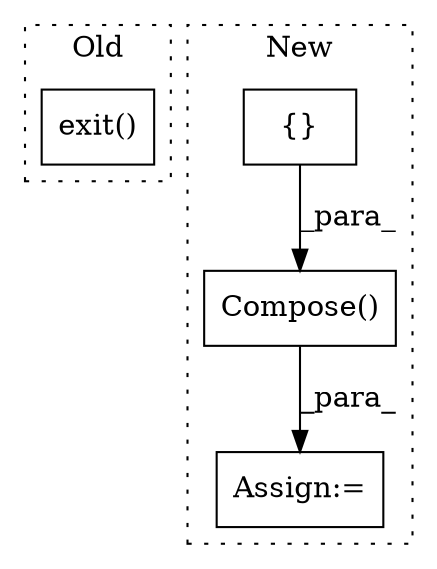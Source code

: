 digraph G {
subgraph cluster0 {
1 [label="exit()" a="75" s="1171" l="6" shape="box"];
label = "Old";
style="dotted";
}
subgraph cluster1 {
2 [label="{}" a="59" s="2399,2589" l="84,0" shape="box"];
3 [label="Assign:=" a="68" s="2377" l="3" shape="box"];
4 [label="Compose()" a="75" s="2380,2599" l="19,1" shape="box"];
label = "New";
style="dotted";
}
2 -> 4 [label="_para_"];
4 -> 3 [label="_para_"];
}